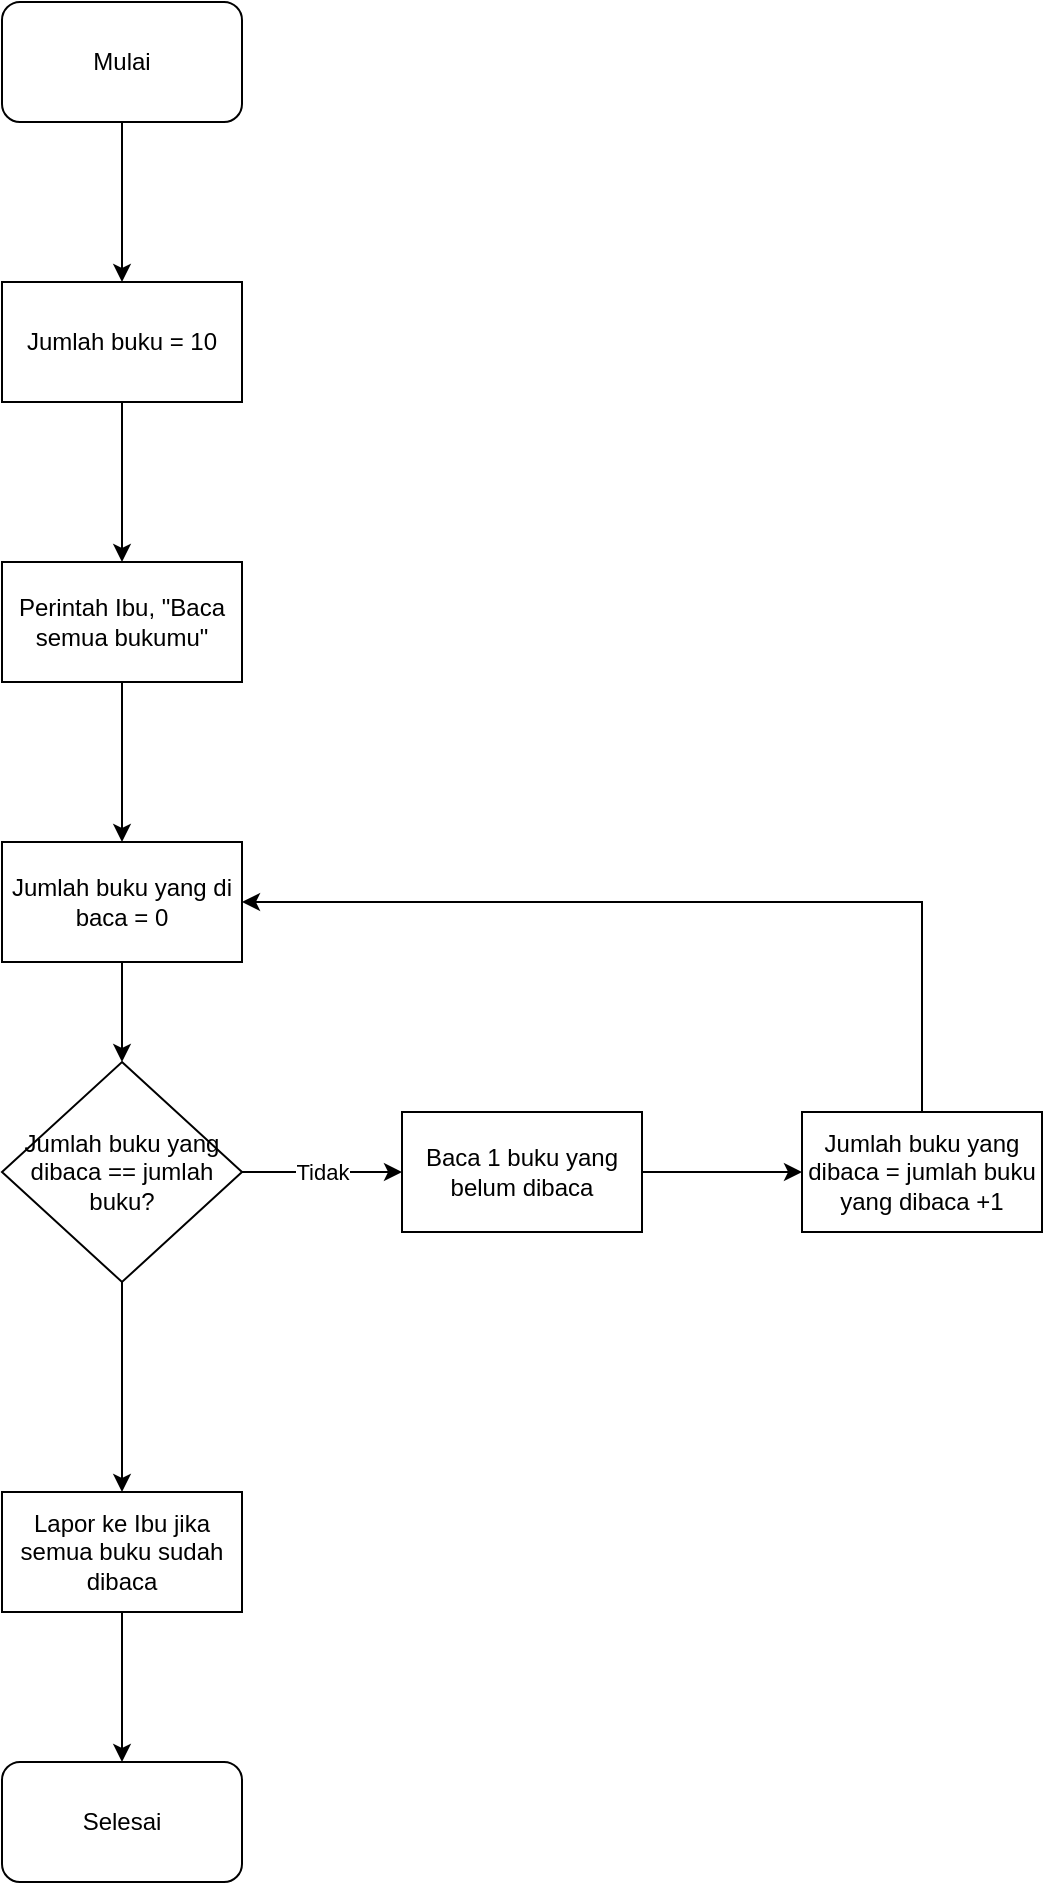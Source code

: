 <mxfile version="14.9.8" type="device"><diagram id="C5RBs43oDa-KdzZeNtuy" name="Page-1"><mxGraphModel dx="1021" dy="509" grid="1" gridSize="10" guides="1" tooltips="1" connect="1" arrows="1" fold="1" page="1" pageScale="1" pageWidth="827" pageHeight="1169" math="0" shadow="0"><root><mxCell id="WIyWlLk6GJQsqaUBKTNV-0"/><mxCell id="WIyWlLk6GJQsqaUBKTNV-1" parent="WIyWlLk6GJQsqaUBKTNV-0"/><mxCell id="0QVdiMOqZ2N54czMHLiz-13" value="" style="edgeStyle=orthogonalEdgeStyle;rounded=0;orthogonalLoop=1;jettySize=auto;html=1;entryX=0.5;entryY=0;entryDx=0;entryDy=0;" edge="1" parent="WIyWlLk6GJQsqaUBKTNV-1" source="0QVdiMOqZ2N54czMHLiz-0" target="0QVdiMOqZ2N54czMHLiz-14"><mxGeometry relative="1" as="geometry"><mxPoint x="180" y="180" as="targetPoint"/></mxGeometry></mxCell><mxCell id="0QVdiMOqZ2N54czMHLiz-0" value="Mulai" style="rounded=1;whiteSpace=wrap;html=1;" vertex="1" parent="WIyWlLk6GJQsqaUBKTNV-1"><mxGeometry x="120" y="40" width="120" height="60" as="geometry"/></mxCell><mxCell id="0QVdiMOqZ2N54czMHLiz-16" value="" style="edgeStyle=orthogonalEdgeStyle;rounded=0;orthogonalLoop=1;jettySize=auto;html=1;" edge="1" parent="WIyWlLk6GJQsqaUBKTNV-1" source="0QVdiMOqZ2N54czMHLiz-14" target="0QVdiMOqZ2N54czMHLiz-15"><mxGeometry relative="1" as="geometry"/></mxCell><mxCell id="0QVdiMOqZ2N54czMHLiz-14" value="Jumlah buku = 10" style="rounded=0;whiteSpace=wrap;html=1;" vertex="1" parent="WIyWlLk6GJQsqaUBKTNV-1"><mxGeometry x="120" y="180" width="120" height="60" as="geometry"/></mxCell><mxCell id="0QVdiMOqZ2N54czMHLiz-18" value="" style="edgeStyle=orthogonalEdgeStyle;rounded=0;orthogonalLoop=1;jettySize=auto;html=1;" edge="1" parent="WIyWlLk6GJQsqaUBKTNV-1" source="0QVdiMOqZ2N54czMHLiz-15" target="0QVdiMOqZ2N54czMHLiz-17"><mxGeometry relative="1" as="geometry"/></mxCell><mxCell id="0QVdiMOqZ2N54czMHLiz-15" value="Perintah Ibu, &quot;Baca semua bukumu&quot;" style="whiteSpace=wrap;html=1;rounded=0;" vertex="1" parent="WIyWlLk6GJQsqaUBKTNV-1"><mxGeometry x="120" y="320" width="120" height="60" as="geometry"/></mxCell><mxCell id="0QVdiMOqZ2N54czMHLiz-22" value="" style="edgeStyle=orthogonalEdgeStyle;rounded=0;orthogonalLoop=1;jettySize=auto;html=1;" edge="1" parent="WIyWlLk6GJQsqaUBKTNV-1" source="0QVdiMOqZ2N54czMHLiz-17" target="0QVdiMOqZ2N54czMHLiz-21"><mxGeometry relative="1" as="geometry"/></mxCell><mxCell id="0QVdiMOqZ2N54czMHLiz-17" value="Jumlah buku yang di baca = 0" style="whiteSpace=wrap;html=1;rounded=0;" vertex="1" parent="WIyWlLk6GJQsqaUBKTNV-1"><mxGeometry x="120" y="460" width="120" height="60" as="geometry"/></mxCell><mxCell id="0QVdiMOqZ2N54czMHLiz-24" value="Tidak" style="edgeStyle=orthogonalEdgeStyle;rounded=0;orthogonalLoop=1;jettySize=auto;html=1;" edge="1" parent="WIyWlLk6GJQsqaUBKTNV-1" source="0QVdiMOqZ2N54czMHLiz-21" target="0QVdiMOqZ2N54czMHLiz-23"><mxGeometry relative="1" as="geometry"/></mxCell><mxCell id="0QVdiMOqZ2N54czMHLiz-29" value="" style="edgeStyle=orthogonalEdgeStyle;rounded=0;orthogonalLoop=1;jettySize=auto;html=1;" edge="1" parent="WIyWlLk6GJQsqaUBKTNV-1" source="0QVdiMOqZ2N54czMHLiz-21" target="0QVdiMOqZ2N54czMHLiz-28"><mxGeometry relative="1" as="geometry"/></mxCell><mxCell id="0QVdiMOqZ2N54czMHLiz-21" value="Jumlah buku yang dibaca == jumlah buku?" style="rhombus;whiteSpace=wrap;html=1;rounded=0;" vertex="1" parent="WIyWlLk6GJQsqaUBKTNV-1"><mxGeometry x="120" y="570" width="120" height="110" as="geometry"/></mxCell><mxCell id="0QVdiMOqZ2N54czMHLiz-26" value="" style="edgeStyle=orthogonalEdgeStyle;rounded=0;orthogonalLoop=1;jettySize=auto;html=1;" edge="1" parent="WIyWlLk6GJQsqaUBKTNV-1" source="0QVdiMOqZ2N54czMHLiz-23" target="0QVdiMOqZ2N54czMHLiz-25"><mxGeometry relative="1" as="geometry"/></mxCell><mxCell id="0QVdiMOqZ2N54czMHLiz-23" value="Baca 1 buku yang belum dibaca" style="whiteSpace=wrap;html=1;rounded=0;" vertex="1" parent="WIyWlLk6GJQsqaUBKTNV-1"><mxGeometry x="320" y="595" width="120" height="60" as="geometry"/></mxCell><mxCell id="0QVdiMOqZ2N54czMHLiz-27" style="edgeStyle=orthogonalEdgeStyle;rounded=0;orthogonalLoop=1;jettySize=auto;html=1;exitX=0.5;exitY=0;exitDx=0;exitDy=0;entryX=1;entryY=0.5;entryDx=0;entryDy=0;" edge="1" parent="WIyWlLk6GJQsqaUBKTNV-1" source="0QVdiMOqZ2N54czMHLiz-25" target="0QVdiMOqZ2N54czMHLiz-17"><mxGeometry relative="1" as="geometry"/></mxCell><mxCell id="0QVdiMOqZ2N54czMHLiz-25" value="Jumlah buku yang dibaca = jumlah buku yang dibaca +1" style="whiteSpace=wrap;html=1;rounded=0;" vertex="1" parent="WIyWlLk6GJQsqaUBKTNV-1"><mxGeometry x="520" y="595" width="120" height="60" as="geometry"/></mxCell><mxCell id="0QVdiMOqZ2N54czMHLiz-31" style="edgeStyle=orthogonalEdgeStyle;rounded=0;orthogonalLoop=1;jettySize=auto;html=1;exitX=0.5;exitY=1;exitDx=0;exitDy=0;" edge="1" parent="WIyWlLk6GJQsqaUBKTNV-1" source="0QVdiMOqZ2N54czMHLiz-28" target="0QVdiMOqZ2N54czMHLiz-30"><mxGeometry relative="1" as="geometry"/></mxCell><mxCell id="0QVdiMOqZ2N54czMHLiz-28" value="Lapor ke Ibu jika semua buku sudah dibaca" style="whiteSpace=wrap;html=1;rounded=0;" vertex="1" parent="WIyWlLk6GJQsqaUBKTNV-1"><mxGeometry x="120" y="785" width="120" height="60" as="geometry"/></mxCell><mxCell id="0QVdiMOqZ2N54czMHLiz-30" value="Selesai" style="rounded=1;whiteSpace=wrap;html=1;" vertex="1" parent="WIyWlLk6GJQsqaUBKTNV-1"><mxGeometry x="120" y="920" width="120" height="60" as="geometry"/></mxCell></root></mxGraphModel></diagram></mxfile>